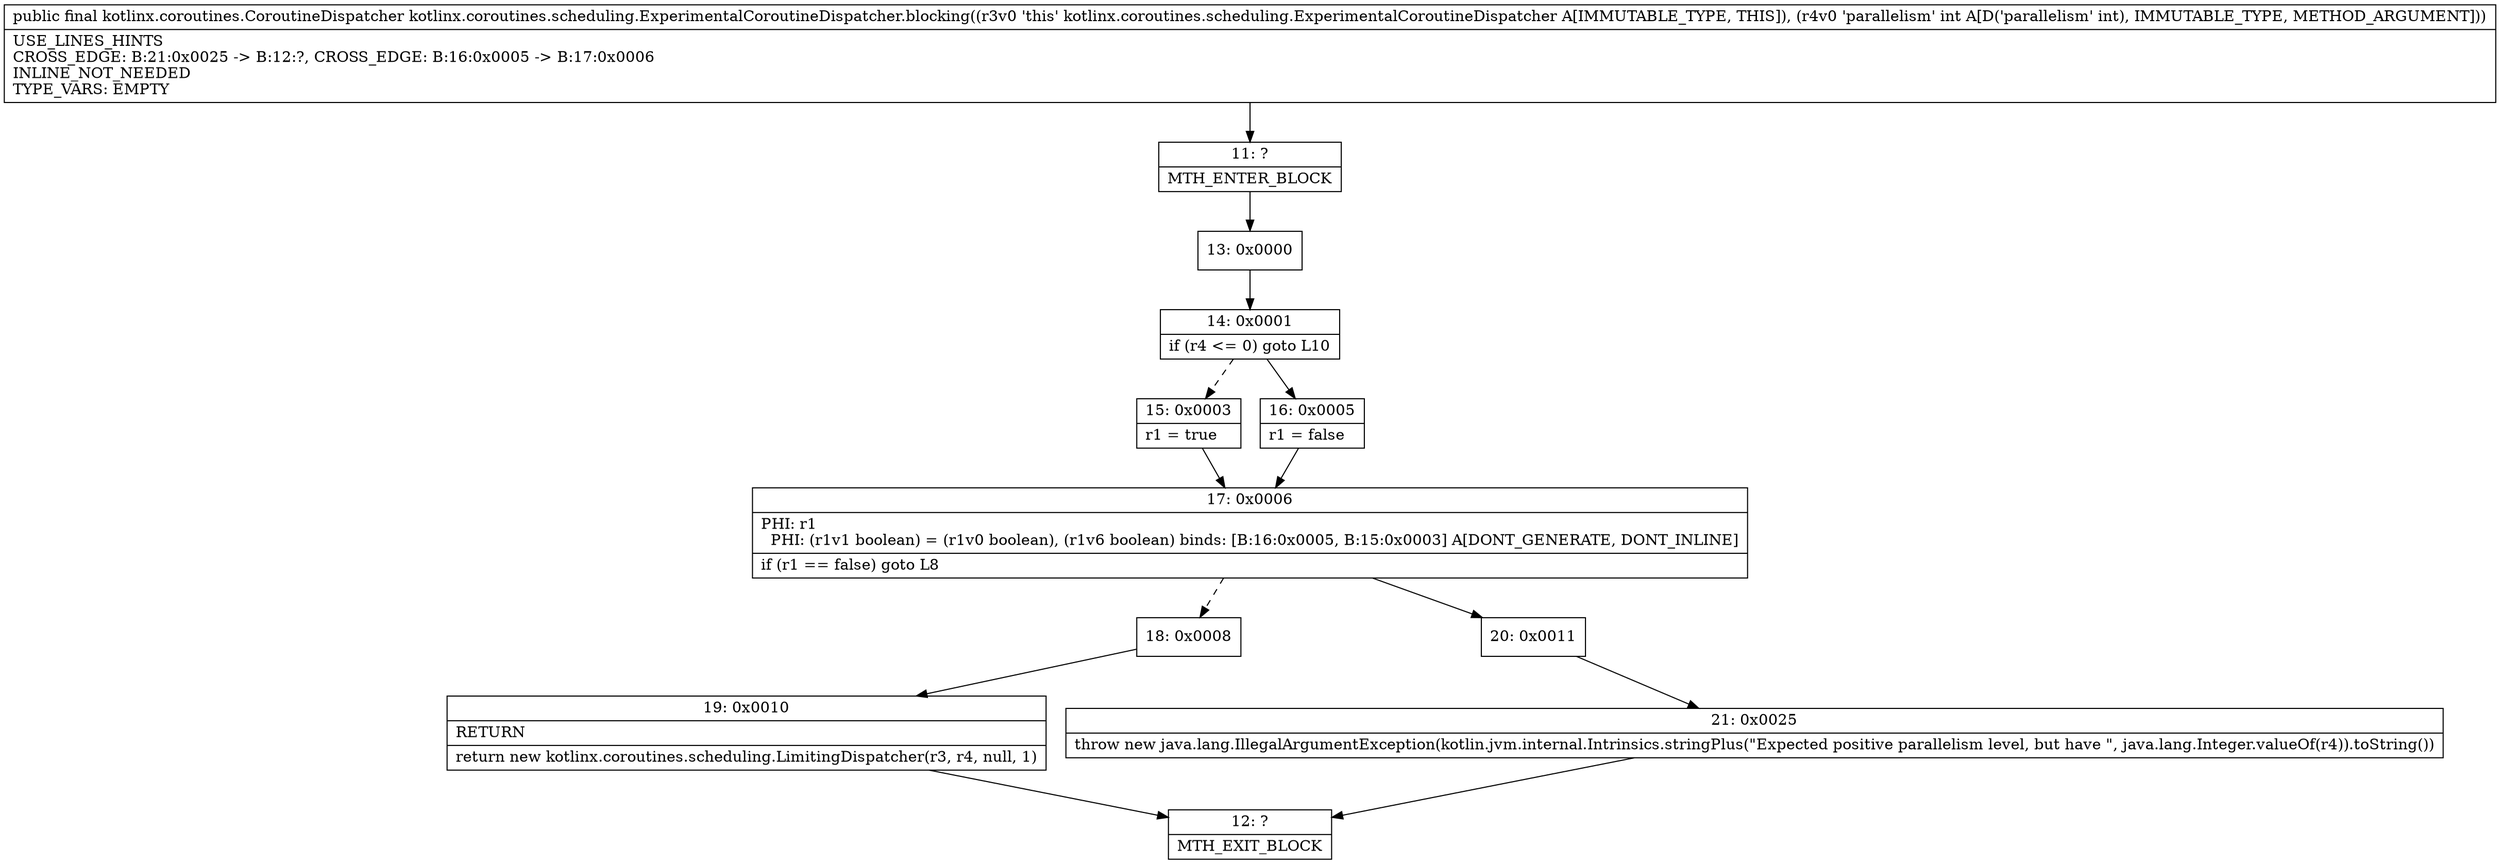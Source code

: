 digraph "CFG forkotlinx.coroutines.scheduling.ExperimentalCoroutineDispatcher.blocking(I)Lkotlinx\/coroutines\/CoroutineDispatcher;" {
Node_11 [shape=record,label="{11\:\ ?|MTH_ENTER_BLOCK\l}"];
Node_13 [shape=record,label="{13\:\ 0x0000}"];
Node_14 [shape=record,label="{14\:\ 0x0001|if (r4 \<= 0) goto L10\l}"];
Node_15 [shape=record,label="{15\:\ 0x0003|r1 = true\l}"];
Node_17 [shape=record,label="{17\:\ 0x0006|PHI: r1 \l  PHI: (r1v1 boolean) = (r1v0 boolean), (r1v6 boolean) binds: [B:16:0x0005, B:15:0x0003] A[DONT_GENERATE, DONT_INLINE]\l|if (r1 == false) goto L8\l}"];
Node_18 [shape=record,label="{18\:\ 0x0008}"];
Node_19 [shape=record,label="{19\:\ 0x0010|RETURN\l|return new kotlinx.coroutines.scheduling.LimitingDispatcher(r3, r4, null, 1)\l}"];
Node_12 [shape=record,label="{12\:\ ?|MTH_EXIT_BLOCK\l}"];
Node_20 [shape=record,label="{20\:\ 0x0011}"];
Node_21 [shape=record,label="{21\:\ 0x0025|throw new java.lang.IllegalArgumentException(kotlin.jvm.internal.Intrinsics.stringPlus(\"Expected positive parallelism level, but have \", java.lang.Integer.valueOf(r4)).toString())\l}"];
Node_16 [shape=record,label="{16\:\ 0x0005|r1 = false\l}"];
MethodNode[shape=record,label="{public final kotlinx.coroutines.CoroutineDispatcher kotlinx.coroutines.scheduling.ExperimentalCoroutineDispatcher.blocking((r3v0 'this' kotlinx.coroutines.scheduling.ExperimentalCoroutineDispatcher A[IMMUTABLE_TYPE, THIS]), (r4v0 'parallelism' int A[D('parallelism' int), IMMUTABLE_TYPE, METHOD_ARGUMENT]))  | USE_LINES_HINTS\lCROSS_EDGE: B:21:0x0025 \-\> B:12:?, CROSS_EDGE: B:16:0x0005 \-\> B:17:0x0006\lINLINE_NOT_NEEDED\lTYPE_VARS: EMPTY\l}"];
MethodNode -> Node_11;Node_11 -> Node_13;
Node_13 -> Node_14;
Node_14 -> Node_15[style=dashed];
Node_14 -> Node_16;
Node_15 -> Node_17;
Node_17 -> Node_18[style=dashed];
Node_17 -> Node_20;
Node_18 -> Node_19;
Node_19 -> Node_12;
Node_20 -> Node_21;
Node_21 -> Node_12;
Node_16 -> Node_17;
}

